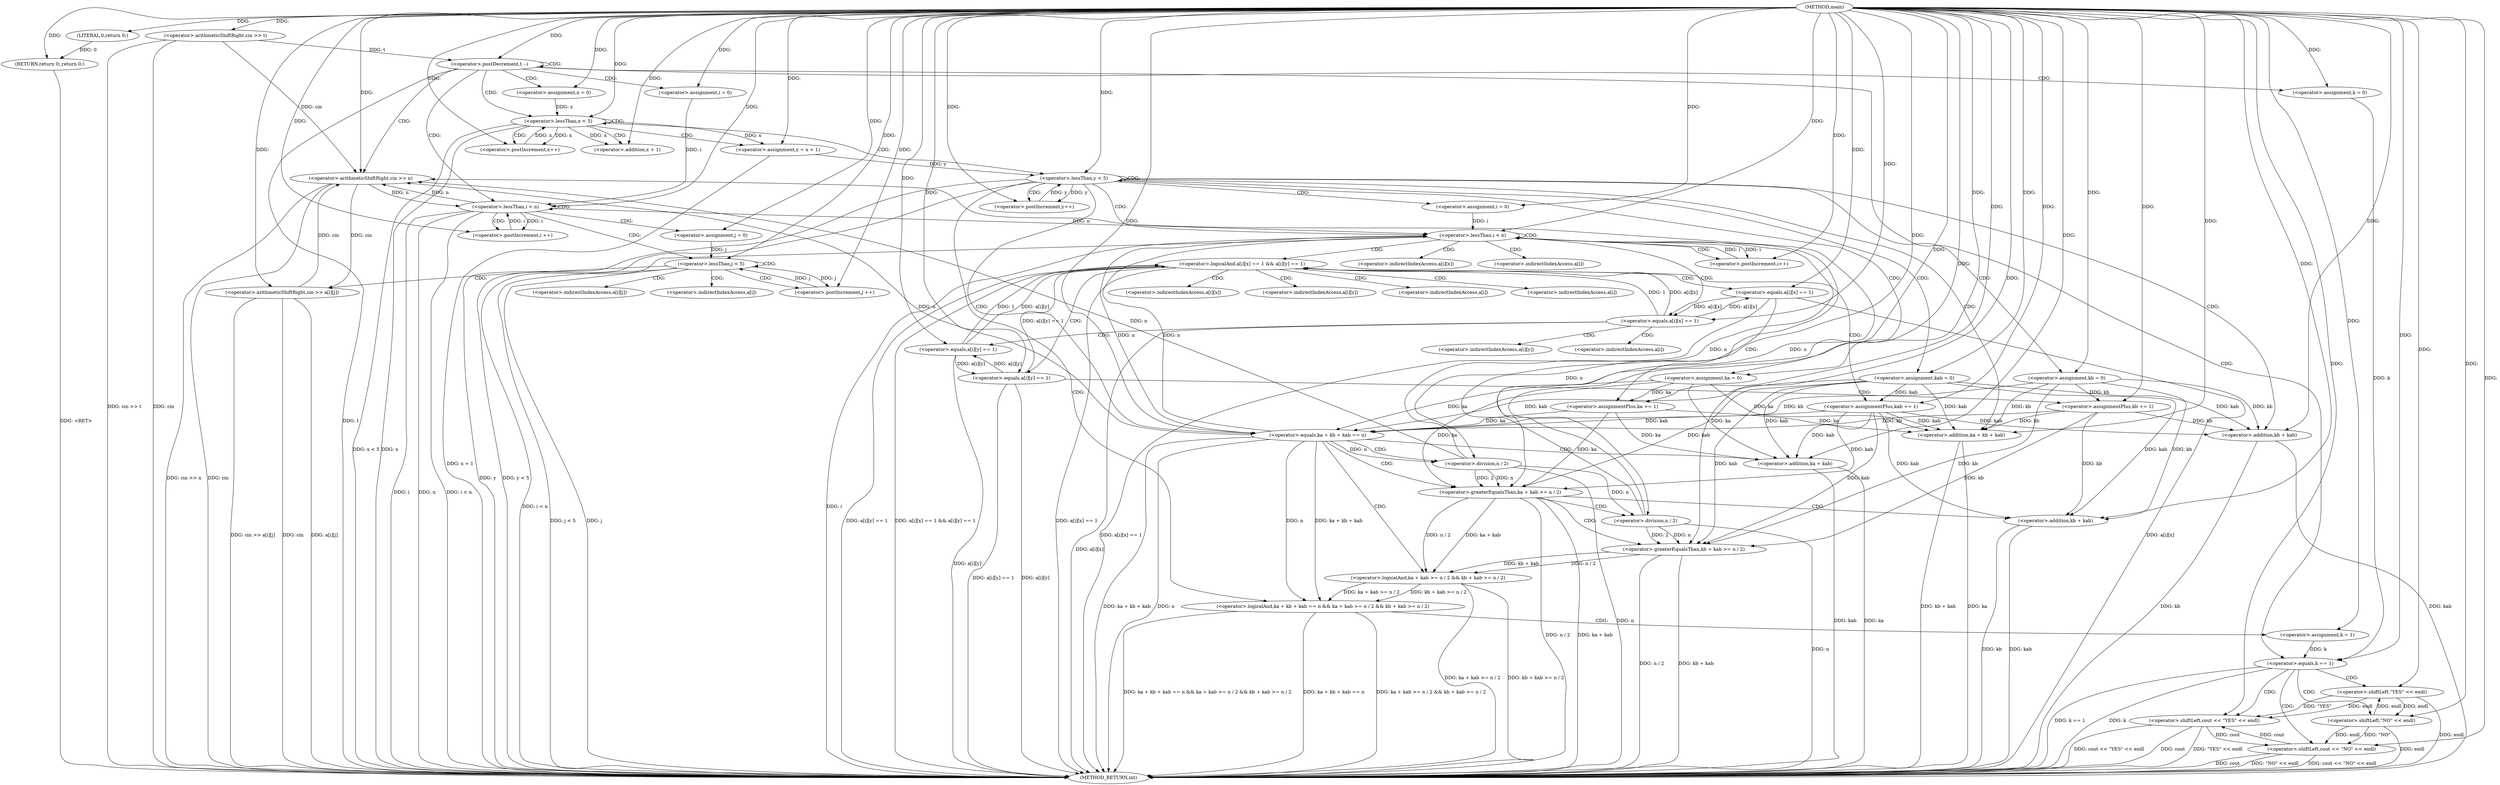digraph "main" {  
"1000101" [label = "(METHOD,main)" ]
"1000285" [label = "(METHOD_RETURN,int)" ]
"1000104" [label = "(<operator>.arithmeticShiftRight,cin >> t)" ]
"1000283" [label = "(RETURN,return 0;,return 0;)" ]
"1000108" [label = "(<operator>.postDecrement,t --)" ]
"1000284" [label = "(LITERAL,0,return 0;)" ]
"1000112" [label = "(<operator>.arithmeticShiftRight,cin >> n)" ]
"1000144" [label = "(<operator>.assignment,k = 0)" ]
"1000117" [label = "(<operator>.assignment,i = 0)" ]
"1000120" [label = "(<operator>.lessThan,i < n)" ]
"1000123" [label = "(<operator>.postIncrement,i ++)" ]
"1000149" [label = "(<operator>.assignment,x = 0)" ]
"1000152" [label = "(<operator>.lessThan,x < 5)" ]
"1000155" [label = "(<operator>.postIncrement,x++)" ]
"1000269" [label = "(<operator>.equals,k == 1)" ]
"1000272" [label = "(<operator>.shiftLeft,cout << \"YES\" << endl)" ]
"1000127" [label = "(<operator>.assignment,j = 0)" ]
"1000130" [label = "(<operator>.lessThan,j < 5)" ]
"1000133" [label = "(<operator>.postIncrement,j ++)" ]
"1000278" [label = "(<operator>.shiftLeft,cout << \"NO\" << endl)" ]
"1000136" [label = "(<operator>.arithmeticShiftRight,cin >> a[i][j])" ]
"1000160" [label = "(<operator>.assignment,y = x + 1)" ]
"1000165" [label = "(<operator>.lessThan,y < 5)" ]
"1000168" [label = "(<operator>.postIncrement,y++)" ]
"1000274" [label = "(<operator>.shiftLeft,\"YES\" << endl)" ]
"1000172" [label = "(<operator>.assignment,ka = 0)" ]
"1000176" [label = "(<operator>.assignment,kb = 0)" ]
"1000180" [label = "(<operator>.assignment,kab = 0)" ]
"1000280" [label = "(<operator>.shiftLeft,\"NO\" << endl)" ]
"1000162" [label = "(<operator>.addition,x + 1)" ]
"1000185" [label = "(<operator>.assignment,i = 0)" ]
"1000188" [label = "(<operator>.lessThan,i < n)" ]
"1000191" [label = "(<operator>.postIncrement,i++)" ]
"1000241" [label = "(<operator>.logicalAnd,ka + kb + kab == n && ka + kab >= n / 2 && kb + kab >= n / 2)" ]
"1000265" [label = "(<operator>.assignment,k = 1)" ]
"1000195" [label = "(<operator>.logicalAnd,a[i][x] == 1 && a[i][y] == 1)" ]
"1000242" [label = "(<operator>.equals,ka + kb + kab == n)" ]
"1000249" [label = "(<operator>.logicalAnd,ka + kab >= n / 2 && kb + kab >= n / 2)" ]
"1000211" [label = "(<operator>.assignmentPlus,kab += 1)" ]
"1000243" [label = "(<operator>.addition,ka + kb + kab)" ]
"1000250" [label = "(<operator>.greaterEqualsThan,ka + kab >= n / 2)" ]
"1000257" [label = "(<operator>.greaterEqualsThan,kb + kab >= n / 2)" ]
"1000196" [label = "(<operator>.equals,a[i][x] == 1)" ]
"1000203" [label = "(<operator>.equals,a[i][y] == 1)" ]
"1000245" [label = "(<operator>.addition,kb + kab)" ]
"1000251" [label = "(<operator>.addition,ka + kab)" ]
"1000254" [label = "(<operator>.division,n / 2)" ]
"1000258" [label = "(<operator>.addition,kb + kab)" ]
"1000261" [label = "(<operator>.division,n / 2)" ]
"1000217" [label = "(<operator>.equals,a[i][x] == 1)" ]
"1000229" [label = "(<operator>.equals,a[i][y] == 1)" ]
"1000225" [label = "(<operator>.assignmentPlus,ka += 1)" ]
"1000237" [label = "(<operator>.assignmentPlus,kb += 1)" ]
"1000138" [label = "(<operator>.indirectIndexAccess,a[i][j])" ]
"1000139" [label = "(<operator>.indirectIndexAccess,a[i])" ]
"1000197" [label = "(<operator>.indirectIndexAccess,a[i][x])" ]
"1000204" [label = "(<operator>.indirectIndexAccess,a[i][y])" ]
"1000198" [label = "(<operator>.indirectIndexAccess,a[i])" ]
"1000205" [label = "(<operator>.indirectIndexAccess,a[i])" ]
"1000218" [label = "(<operator>.indirectIndexAccess,a[i][x])" ]
"1000230" [label = "(<operator>.indirectIndexAccess,a[i][y])" ]
"1000219" [label = "(<operator>.indirectIndexAccess,a[i])" ]
"1000231" [label = "(<operator>.indirectIndexAccess,a[i])" ]
  "1000283" -> "1000285"  [ label = "DDG: <RET>"] 
  "1000104" -> "1000285"  [ label = "DDG: cin"] 
  "1000104" -> "1000285"  [ label = "DDG: cin >> t"] 
  "1000108" -> "1000285"  [ label = "DDG: t"] 
  "1000112" -> "1000285"  [ label = "DDG: cin"] 
  "1000112" -> "1000285"  [ label = "DDG: cin >> n"] 
  "1000120" -> "1000285"  [ label = "DDG: i"] 
  "1000120" -> "1000285"  [ label = "DDG: n"] 
  "1000120" -> "1000285"  [ label = "DDG: i < n"] 
  "1000152" -> "1000285"  [ label = "DDG: x"] 
  "1000152" -> "1000285"  [ label = "DDG: x < 5"] 
  "1000269" -> "1000285"  [ label = "DDG: k"] 
  "1000269" -> "1000285"  [ label = "DDG: k == 1"] 
  "1000278" -> "1000285"  [ label = "DDG: cout"] 
  "1000280" -> "1000285"  [ label = "DDG: endl"] 
  "1000278" -> "1000285"  [ label = "DDG: \"NO\" << endl"] 
  "1000278" -> "1000285"  [ label = "DDG: cout << \"NO\" << endl"] 
  "1000272" -> "1000285"  [ label = "DDG: cout"] 
  "1000274" -> "1000285"  [ label = "DDG: endl"] 
  "1000272" -> "1000285"  [ label = "DDG: \"YES\" << endl"] 
  "1000272" -> "1000285"  [ label = "DDG: cout << \"YES\" << endl"] 
  "1000160" -> "1000285"  [ label = "DDG: x + 1"] 
  "1000165" -> "1000285"  [ label = "DDG: y"] 
  "1000165" -> "1000285"  [ label = "DDG: y < 5"] 
  "1000188" -> "1000285"  [ label = "DDG: i"] 
  "1000188" -> "1000285"  [ label = "DDG: i < n"] 
  "1000243" -> "1000285"  [ label = "DDG: ka"] 
  "1000245" -> "1000285"  [ label = "DDG: kb"] 
  "1000245" -> "1000285"  [ label = "DDG: kab"] 
  "1000243" -> "1000285"  [ label = "DDG: kb + kab"] 
  "1000242" -> "1000285"  [ label = "DDG: ka + kb + kab"] 
  "1000242" -> "1000285"  [ label = "DDG: n"] 
  "1000241" -> "1000285"  [ label = "DDG: ka + kb + kab == n"] 
  "1000251" -> "1000285"  [ label = "DDG: ka"] 
  "1000251" -> "1000285"  [ label = "DDG: kab"] 
  "1000250" -> "1000285"  [ label = "DDG: ka + kab"] 
  "1000254" -> "1000285"  [ label = "DDG: n"] 
  "1000250" -> "1000285"  [ label = "DDG: n / 2"] 
  "1000249" -> "1000285"  [ label = "DDG: ka + kab >= n / 2"] 
  "1000258" -> "1000285"  [ label = "DDG: kb"] 
  "1000258" -> "1000285"  [ label = "DDG: kab"] 
  "1000257" -> "1000285"  [ label = "DDG: kb + kab"] 
  "1000261" -> "1000285"  [ label = "DDG: n"] 
  "1000257" -> "1000285"  [ label = "DDG: n / 2"] 
  "1000249" -> "1000285"  [ label = "DDG: kb + kab >= n / 2"] 
  "1000241" -> "1000285"  [ label = "DDG: ka + kab >= n / 2 && kb + kab >= n / 2"] 
  "1000241" -> "1000285"  [ label = "DDG: ka + kb + kab == n && ka + kab >= n / 2 && kb + kab >= n / 2"] 
  "1000196" -> "1000285"  [ label = "DDG: a[i][x]"] 
  "1000195" -> "1000285"  [ label = "DDG: a[i][x] == 1"] 
  "1000203" -> "1000285"  [ label = "DDG: a[i][y]"] 
  "1000195" -> "1000285"  [ label = "DDG: a[i][y] == 1"] 
  "1000195" -> "1000285"  [ label = "DDG: a[i][x] == 1 && a[i][y] == 1"] 
  "1000217" -> "1000285"  [ label = "DDG: a[i][x]"] 
  "1000217" -> "1000285"  [ label = "DDG: a[i][x] == 1"] 
  "1000229" -> "1000285"  [ label = "DDG: a[i][y]"] 
  "1000229" -> "1000285"  [ label = "DDG: a[i][y] == 1"] 
  "1000130" -> "1000285"  [ label = "DDG: j"] 
  "1000130" -> "1000285"  [ label = "DDG: j < 5"] 
  "1000136" -> "1000285"  [ label = "DDG: cin"] 
  "1000136" -> "1000285"  [ label = "DDG: a[i][j]"] 
  "1000136" -> "1000285"  [ label = "DDG: cin >> a[i][j]"] 
  "1000284" -> "1000283"  [ label = "DDG: 0"] 
  "1000101" -> "1000283"  [ label = "DDG: "] 
  "1000101" -> "1000104"  [ label = "DDG: "] 
  "1000101" -> "1000284"  [ label = "DDG: "] 
  "1000104" -> "1000108"  [ label = "DDG: t"] 
  "1000101" -> "1000108"  [ label = "DDG: "] 
  "1000101" -> "1000144"  [ label = "DDG: "] 
  "1000104" -> "1000112"  [ label = "DDG: cin"] 
  "1000136" -> "1000112"  [ label = "DDG: cin"] 
  "1000101" -> "1000112"  [ label = "DDG: "] 
  "1000120" -> "1000112"  [ label = "DDG: n"] 
  "1000242" -> "1000112"  [ label = "DDG: n"] 
  "1000254" -> "1000112"  [ label = "DDG: n"] 
  "1000261" -> "1000112"  [ label = "DDG: n"] 
  "1000101" -> "1000117"  [ label = "DDG: "] 
  "1000101" -> "1000149"  [ label = "DDG: "] 
  "1000117" -> "1000120"  [ label = "DDG: i"] 
  "1000123" -> "1000120"  [ label = "DDG: i"] 
  "1000101" -> "1000120"  [ label = "DDG: "] 
  "1000112" -> "1000120"  [ label = "DDG: n"] 
  "1000120" -> "1000123"  [ label = "DDG: i"] 
  "1000101" -> "1000123"  [ label = "DDG: "] 
  "1000101" -> "1000127"  [ label = "DDG: "] 
  "1000149" -> "1000152"  [ label = "DDG: x"] 
  "1000155" -> "1000152"  [ label = "DDG: x"] 
  "1000101" -> "1000152"  [ label = "DDG: "] 
  "1000101" -> "1000155"  [ label = "DDG: "] 
  "1000152" -> "1000155"  [ label = "DDG: x"] 
  "1000144" -> "1000269"  [ label = "DDG: k"] 
  "1000265" -> "1000269"  [ label = "DDG: k"] 
  "1000101" -> "1000269"  [ label = "DDG: "] 
  "1000278" -> "1000272"  [ label = "DDG: cout"] 
  "1000101" -> "1000272"  [ label = "DDG: "] 
  "1000274" -> "1000272"  [ label = "DDG: endl"] 
  "1000274" -> "1000272"  [ label = "DDG: \"YES\""] 
  "1000127" -> "1000130"  [ label = "DDG: j"] 
  "1000133" -> "1000130"  [ label = "DDG: j"] 
  "1000101" -> "1000130"  [ label = "DDG: "] 
  "1000130" -> "1000133"  [ label = "DDG: j"] 
  "1000101" -> "1000133"  [ label = "DDG: "] 
  "1000152" -> "1000160"  [ label = "DDG: x"] 
  "1000101" -> "1000160"  [ label = "DDG: "] 
  "1000101" -> "1000274"  [ label = "DDG: "] 
  "1000280" -> "1000274"  [ label = "DDG: endl"] 
  "1000272" -> "1000278"  [ label = "DDG: cout"] 
  "1000101" -> "1000278"  [ label = "DDG: "] 
  "1000280" -> "1000278"  [ label = "DDG: endl"] 
  "1000280" -> "1000278"  [ label = "DDG: \"NO\""] 
  "1000112" -> "1000136"  [ label = "DDG: cin"] 
  "1000101" -> "1000136"  [ label = "DDG: "] 
  "1000160" -> "1000165"  [ label = "DDG: y"] 
  "1000168" -> "1000165"  [ label = "DDG: y"] 
  "1000101" -> "1000165"  [ label = "DDG: "] 
  "1000165" -> "1000168"  [ label = "DDG: y"] 
  "1000101" -> "1000168"  [ label = "DDG: "] 
  "1000101" -> "1000172"  [ label = "DDG: "] 
  "1000101" -> "1000176"  [ label = "DDG: "] 
  "1000101" -> "1000180"  [ label = "DDG: "] 
  "1000101" -> "1000280"  [ label = "DDG: "] 
  "1000274" -> "1000280"  [ label = "DDG: endl"] 
  "1000152" -> "1000162"  [ label = "DDG: x"] 
  "1000101" -> "1000162"  [ label = "DDG: "] 
  "1000101" -> "1000185"  [ label = "DDG: "] 
  "1000185" -> "1000188"  [ label = "DDG: i"] 
  "1000191" -> "1000188"  [ label = "DDG: i"] 
  "1000101" -> "1000188"  [ label = "DDG: "] 
  "1000120" -> "1000188"  [ label = "DDG: n"] 
  "1000242" -> "1000188"  [ label = "DDG: n"] 
  "1000254" -> "1000188"  [ label = "DDG: n"] 
  "1000261" -> "1000188"  [ label = "DDG: n"] 
  "1000188" -> "1000191"  [ label = "DDG: i"] 
  "1000101" -> "1000191"  [ label = "DDG: "] 
  "1000242" -> "1000241"  [ label = "DDG: n"] 
  "1000242" -> "1000241"  [ label = "DDG: ka + kb + kab"] 
  "1000249" -> "1000241"  [ label = "DDG: ka + kab >= n / 2"] 
  "1000249" -> "1000241"  [ label = "DDG: kb + kab >= n / 2"] 
  "1000101" -> "1000265"  [ label = "DDG: "] 
  "1000180" -> "1000242"  [ label = "DDG: kab"] 
  "1000211" -> "1000242"  [ label = "DDG: kab"] 
  "1000101" -> "1000242"  [ label = "DDG: "] 
  "1000176" -> "1000242"  [ label = "DDG: kb"] 
  "1000237" -> "1000242"  [ label = "DDG: kb"] 
  "1000172" -> "1000242"  [ label = "DDG: ka"] 
  "1000225" -> "1000242"  [ label = "DDG: ka"] 
  "1000188" -> "1000242"  [ label = "DDG: n"] 
  "1000250" -> "1000249"  [ label = "DDG: n / 2"] 
  "1000250" -> "1000249"  [ label = "DDG: ka + kab"] 
  "1000257" -> "1000249"  [ label = "DDG: n / 2"] 
  "1000257" -> "1000249"  [ label = "DDG: kb + kab"] 
  "1000196" -> "1000195"  [ label = "DDG: 1"] 
  "1000196" -> "1000195"  [ label = "DDG: a[i][x]"] 
  "1000229" -> "1000195"  [ label = "DDG: a[i][y] == 1"] 
  "1000203" -> "1000195"  [ label = "DDG: 1"] 
  "1000203" -> "1000195"  [ label = "DDG: a[i][y]"] 
  "1000101" -> "1000211"  [ label = "DDG: "] 
  "1000172" -> "1000243"  [ label = "DDG: ka"] 
  "1000225" -> "1000243"  [ label = "DDG: ka"] 
  "1000101" -> "1000243"  [ label = "DDG: "] 
  "1000180" -> "1000243"  [ label = "DDG: kab"] 
  "1000211" -> "1000243"  [ label = "DDG: kab"] 
  "1000176" -> "1000243"  [ label = "DDG: kb"] 
  "1000237" -> "1000243"  [ label = "DDG: kb"] 
  "1000101" -> "1000250"  [ label = "DDG: "] 
  "1000180" -> "1000250"  [ label = "DDG: kab"] 
  "1000211" -> "1000250"  [ label = "DDG: kab"] 
  "1000172" -> "1000250"  [ label = "DDG: ka"] 
  "1000225" -> "1000250"  [ label = "DDG: ka"] 
  "1000254" -> "1000250"  [ label = "DDG: 2"] 
  "1000254" -> "1000250"  [ label = "DDG: n"] 
  "1000101" -> "1000257"  [ label = "DDG: "] 
  "1000180" -> "1000257"  [ label = "DDG: kab"] 
  "1000211" -> "1000257"  [ label = "DDG: kab"] 
  "1000176" -> "1000257"  [ label = "DDG: kb"] 
  "1000237" -> "1000257"  [ label = "DDG: kb"] 
  "1000261" -> "1000257"  [ label = "DDG: 2"] 
  "1000261" -> "1000257"  [ label = "DDG: n"] 
  "1000217" -> "1000196"  [ label = "DDG: a[i][x]"] 
  "1000101" -> "1000196"  [ label = "DDG: "] 
  "1000229" -> "1000203"  [ label = "DDG: a[i][y]"] 
  "1000101" -> "1000203"  [ label = "DDG: "] 
  "1000180" -> "1000211"  [ label = "DDG: kab"] 
  "1000176" -> "1000245"  [ label = "DDG: kb"] 
  "1000237" -> "1000245"  [ label = "DDG: kb"] 
  "1000101" -> "1000245"  [ label = "DDG: "] 
  "1000180" -> "1000245"  [ label = "DDG: kab"] 
  "1000211" -> "1000245"  [ label = "DDG: kab"] 
  "1000101" -> "1000251"  [ label = "DDG: "] 
  "1000172" -> "1000251"  [ label = "DDG: ka"] 
  "1000225" -> "1000251"  [ label = "DDG: ka"] 
  "1000180" -> "1000251"  [ label = "DDG: kab"] 
  "1000211" -> "1000251"  [ label = "DDG: kab"] 
  "1000242" -> "1000254"  [ label = "DDG: n"] 
  "1000101" -> "1000254"  [ label = "DDG: "] 
  "1000101" -> "1000258"  [ label = "DDG: "] 
  "1000176" -> "1000258"  [ label = "DDG: kb"] 
  "1000237" -> "1000258"  [ label = "DDG: kb"] 
  "1000180" -> "1000258"  [ label = "DDG: kab"] 
  "1000211" -> "1000258"  [ label = "DDG: kab"] 
  "1000254" -> "1000261"  [ label = "DDG: n"] 
  "1000101" -> "1000261"  [ label = "DDG: "] 
  "1000196" -> "1000217"  [ label = "DDG: a[i][x]"] 
  "1000101" -> "1000217"  [ label = "DDG: "] 
  "1000101" -> "1000225"  [ label = "DDG: "] 
  "1000203" -> "1000229"  [ label = "DDG: a[i][y]"] 
  "1000101" -> "1000229"  [ label = "DDG: "] 
  "1000101" -> "1000237"  [ label = "DDG: "] 
  "1000172" -> "1000225"  [ label = "DDG: ka"] 
  "1000176" -> "1000237"  [ label = "DDG: kb"] 
  "1000108" -> "1000117"  [ label = "CDG: "] 
  "1000108" -> "1000144"  [ label = "CDG: "] 
  "1000108" -> "1000149"  [ label = "CDG: "] 
  "1000108" -> "1000112"  [ label = "CDG: "] 
  "1000108" -> "1000120"  [ label = "CDG: "] 
  "1000108" -> "1000269"  [ label = "CDG: "] 
  "1000108" -> "1000152"  [ label = "CDG: "] 
  "1000108" -> "1000108"  [ label = "CDG: "] 
  "1000120" -> "1000127"  [ label = "CDG: "] 
  "1000120" -> "1000120"  [ label = "CDG: "] 
  "1000120" -> "1000123"  [ label = "CDG: "] 
  "1000120" -> "1000130"  [ label = "CDG: "] 
  "1000152" -> "1000165"  [ label = "CDG: "] 
  "1000152" -> "1000160"  [ label = "CDG: "] 
  "1000152" -> "1000152"  [ label = "CDG: "] 
  "1000152" -> "1000155"  [ label = "CDG: "] 
  "1000152" -> "1000162"  [ label = "CDG: "] 
  "1000269" -> "1000274"  [ label = "CDG: "] 
  "1000269" -> "1000272"  [ label = "CDG: "] 
  "1000269" -> "1000280"  [ label = "CDG: "] 
  "1000269" -> "1000278"  [ label = "CDG: "] 
  "1000130" -> "1000139"  [ label = "CDG: "] 
  "1000130" -> "1000133"  [ label = "CDG: "] 
  "1000130" -> "1000130"  [ label = "CDG: "] 
  "1000130" -> "1000138"  [ label = "CDG: "] 
  "1000130" -> "1000136"  [ label = "CDG: "] 
  "1000165" -> "1000180"  [ label = "CDG: "] 
  "1000165" -> "1000243"  [ label = "CDG: "] 
  "1000165" -> "1000165"  [ label = "CDG: "] 
  "1000165" -> "1000188"  [ label = "CDG: "] 
  "1000165" -> "1000242"  [ label = "CDG: "] 
  "1000165" -> "1000176"  [ label = "CDG: "] 
  "1000165" -> "1000245"  [ label = "CDG: "] 
  "1000165" -> "1000185"  [ label = "CDG: "] 
  "1000165" -> "1000172"  [ label = "CDG: "] 
  "1000165" -> "1000168"  [ label = "CDG: "] 
  "1000165" -> "1000241"  [ label = "CDG: "] 
  "1000188" -> "1000191"  [ label = "CDG: "] 
  "1000188" -> "1000197"  [ label = "CDG: "] 
  "1000188" -> "1000188"  [ label = "CDG: "] 
  "1000188" -> "1000198"  [ label = "CDG: "] 
  "1000188" -> "1000195"  [ label = "CDG: "] 
  "1000188" -> "1000196"  [ label = "CDG: "] 
  "1000241" -> "1000265"  [ label = "CDG: "] 
  "1000242" -> "1000251"  [ label = "CDG: "] 
  "1000242" -> "1000254"  [ label = "CDG: "] 
  "1000242" -> "1000250"  [ label = "CDG: "] 
  "1000242" -> "1000249"  [ label = "CDG: "] 
  "1000195" -> "1000211"  [ label = "CDG: "] 
  "1000195" -> "1000219"  [ label = "CDG: "] 
  "1000195" -> "1000217"  [ label = "CDG: "] 
  "1000195" -> "1000229"  [ label = "CDG: "] 
  "1000195" -> "1000230"  [ label = "CDG: "] 
  "1000195" -> "1000218"  [ label = "CDG: "] 
  "1000195" -> "1000231"  [ label = "CDG: "] 
  "1000250" -> "1000258"  [ label = "CDG: "] 
  "1000250" -> "1000261"  [ label = "CDG: "] 
  "1000250" -> "1000257"  [ label = "CDG: "] 
  "1000196" -> "1000204"  [ label = "CDG: "] 
  "1000196" -> "1000203"  [ label = "CDG: "] 
  "1000196" -> "1000205"  [ label = "CDG: "] 
  "1000217" -> "1000225"  [ label = "CDG: "] 
  "1000229" -> "1000237"  [ label = "CDG: "] 
}
